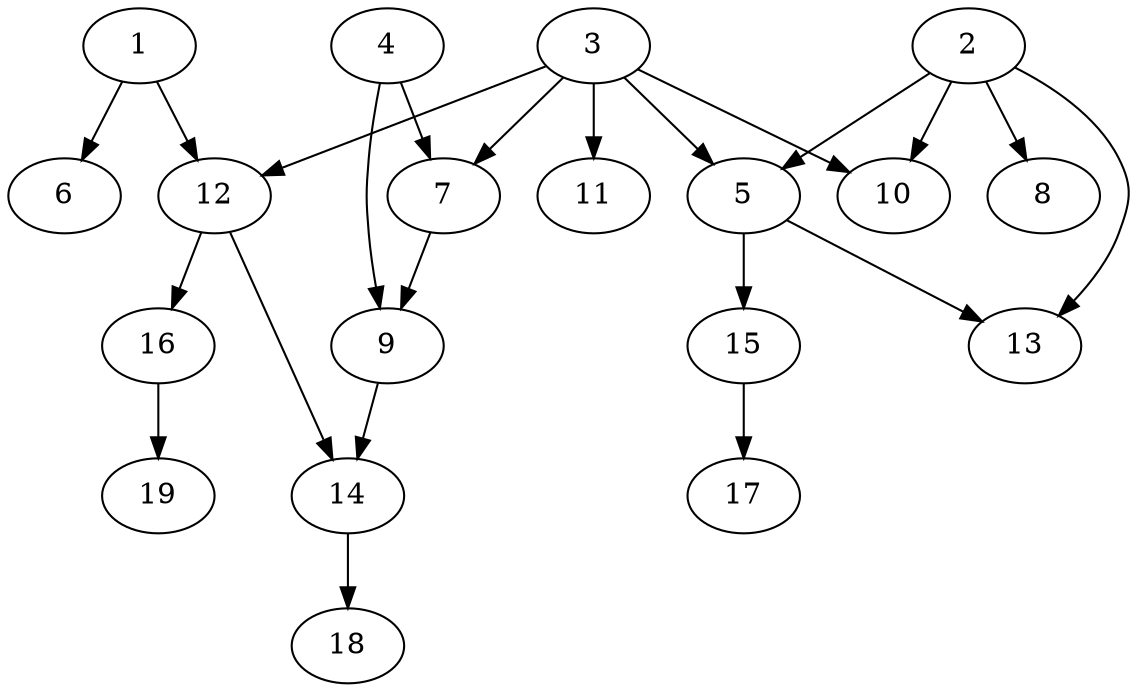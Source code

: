 // DAG automatically generated by daggen at Fri May 24 12:58:33 2024
// daggen-master/daggen -n 19 --fat 0.5 --density 0.5 --regular 0.5 --jump 2 --minalpha 20 --maxalpha 50 --dot -o dags_dot_19/sim_0.dot 
digraph G {
  1 [size="19769865313", alpha="23.80"]
  1 -> 6 [size ="33554432"]
  1 -> 12 [size ="33554432"]
  2 [size="28991029248", alpha="41.27"]
  2 -> 5 [size ="75497472"]
  2 -> 8 [size ="75497472"]
  2 -> 10 [size ="75497472"]
  2 -> 13 [size ="75497472"]
  3 [size="42138782460", alpha="32.75"]
  3 -> 5 [size ="33554432"]
  3 -> 7 [size ="33554432"]
  3 -> 10 [size ="33554432"]
  3 -> 11 [size ="33554432"]
  3 -> 12 [size ="33554432"]
  4 [size="782757789696", alpha="28.12"]
  4 -> 7 [size ="679477248"]
  4 -> 9 [size ="679477248"]
  5 [size="549755813888", alpha="46.06"]
  5 -> 13 [size ="536870912"]
  5 -> 15 [size ="536870912"]
  6 [size="134217728000", alpha="31.45"]
  7 [size="112246951260", alpha="29.10"]
  7 -> 9 [size ="134217728"]
  8 [size="549755813888", alpha="42.13"]
  9 [size="821387104460", alpha="47.75"]
  9 -> 14 [size ="536870912"]
  10 [size="26658421346", alpha="43.05"]
  11 [size="368293445632", alpha="33.63"]
  12 [size="8589934592", alpha="43.67"]
  12 -> 14 [size ="33554432"]
  12 -> 16 [size ="33554432"]
  13 [size="782757789696", alpha="26.04"]
  14 [size="34072319800", alpha="26.76"]
  14 -> 18 [size ="838860800"]
  15 [size="8589934592", alpha="42.01"]
  15 -> 17 [size ="33554432"]
  16 [size="543188078994", alpha="38.11"]
  16 -> 19 [size ="838860800"]
  17 [size="46864037804", alpha="47.22"]
  18 [size="12626366778", alpha="40.99"]
  19 [size="782757789696", alpha="47.24"]
}
